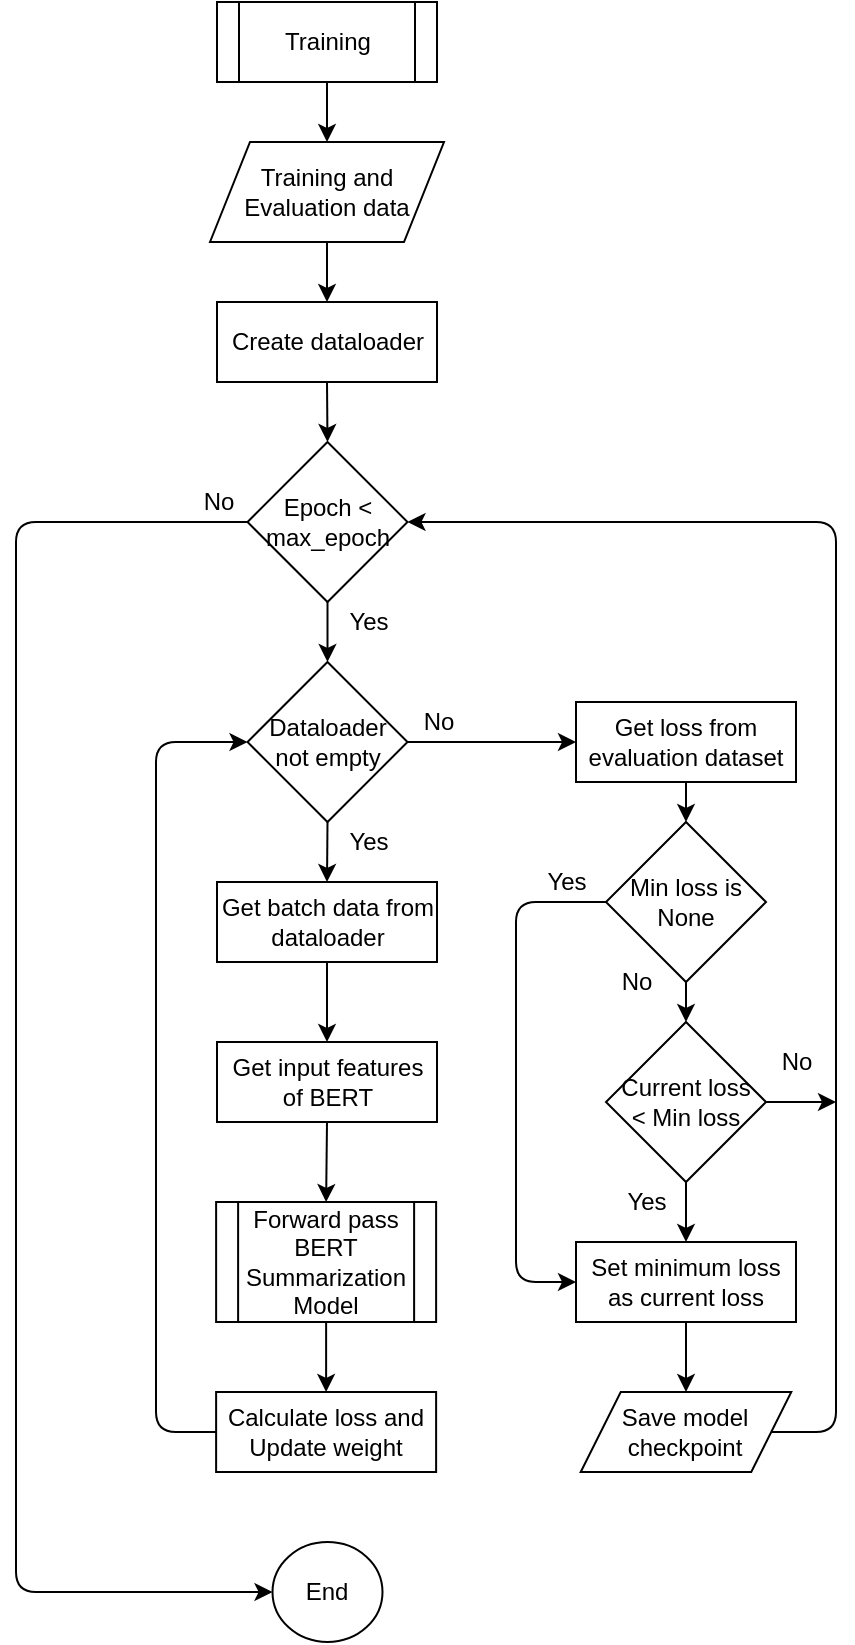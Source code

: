 <mxfile version="14.6.13" type="device"><diagram id="GdDiYdKPRPro1WGk7LNe" name="Page-1"><mxGraphModel dx="1094" dy="1737" grid="1" gridSize="10" guides="1" tooltips="1" connect="1" arrows="1" fold="1" page="1" pageScale="1" pageWidth="850" pageHeight="1100" math="0" shadow="0"><root><mxCell id="0"/><mxCell id="1" parent="0"/><mxCell id="CD8m-pxwLRUNt6zPEquW-1" value="End" style="ellipse;whiteSpace=wrap;html=1;" parent="1" vertex="1"><mxGeometry x="348.25" y="660" width="55" height="50" as="geometry"/></mxCell><mxCell id="q0VQJFVn0lSqhRk7mwrw-2" value="Create dataloader" style="rounded=0;whiteSpace=wrap;html=1;" parent="1" vertex="1"><mxGeometry x="320.5" y="40" width="110" height="40" as="geometry"/></mxCell><mxCell id="q0VQJFVn0lSqhRk7mwrw-3" value="Epoch &amp;lt; max_epoch" style="rhombus;whiteSpace=wrap;html=1;" parent="1" vertex="1"><mxGeometry x="335.75" y="110" width="80" height="80" as="geometry"/></mxCell><mxCell id="q0VQJFVn0lSqhRk7mwrw-4" value="Dataloader not empty" style="rhombus;whiteSpace=wrap;html=1;" parent="1" vertex="1"><mxGeometry x="335.75" y="220" width="80" height="80" as="geometry"/></mxCell><mxCell id="q0VQJFVn0lSqhRk7mwrw-5" value="Training" style="shape=process;whiteSpace=wrap;html=1;backgroundOutline=1;" parent="1" vertex="1"><mxGeometry x="320.5" y="-110" width="110" height="40" as="geometry"/></mxCell><mxCell id="q0VQJFVn0lSqhRk7mwrw-9" value="Get loss from evaluation dataset" style="rounded=0;whiteSpace=wrap;html=1;" parent="1" vertex="1"><mxGeometry x="500" y="240" width="110" height="40" as="geometry"/></mxCell><mxCell id="q0VQJFVn0lSqhRk7mwrw-11" value="" style="endArrow=classic;html=1;exitX=0.5;exitY=1;exitDx=0;exitDy=0;entryX=0.5;entryY=0;entryDx=0;entryDy=0;" parent="1" source="q0VQJFVn0lSqhRk7mwrw-2" target="q0VQJFVn0lSqhRk7mwrw-3" edge="1"><mxGeometry width="50" height="50" relative="1" as="geometry"><mxPoint x="460" y="330" as="sourcePoint"/><mxPoint x="490" y="340" as="targetPoint"/></mxGeometry></mxCell><mxCell id="q0VQJFVn0lSqhRk7mwrw-12" value="" style="endArrow=classic;html=1;exitX=0.5;exitY=1;exitDx=0;exitDy=0;entryX=0.5;entryY=0;entryDx=0;entryDy=0;" parent="1" source="q0VQJFVn0lSqhRk7mwrw-3" target="q0VQJFVn0lSqhRk7mwrw-4" edge="1"><mxGeometry width="50" height="50" relative="1" as="geometry"><mxPoint x="424" y="500" as="sourcePoint"/><mxPoint x="500" y="530" as="targetPoint"/></mxGeometry></mxCell><mxCell id="q0VQJFVn0lSqhRk7mwrw-13" value="" style="endArrow=classic;html=1;exitX=0.5;exitY=1;exitDx=0;exitDy=0;entryX=0.5;entryY=0;entryDx=0;entryDy=0;" parent="1" source="q0VQJFVn0lSqhRk7mwrw-4" edge="1" target="l5eF_BMCJLUjr3tZpHGP-1"><mxGeometry width="50" height="50" relative="1" as="geometry"><mxPoint x="440" y="660" as="sourcePoint"/><mxPoint x="410" y="470" as="targetPoint"/></mxGeometry></mxCell><mxCell id="q0VQJFVn0lSqhRk7mwrw-16" value="Training and Evaluation data" style="shape=parallelogram;perimeter=parallelogramPerimeter;whiteSpace=wrap;html=1;fixedSize=1;" parent="1" vertex="1"><mxGeometry x="317" y="-40" width="117" height="50" as="geometry"/></mxCell><mxCell id="q0VQJFVn0lSqhRk7mwrw-17" value="" style="endArrow=classic;html=1;exitX=0.5;exitY=1;exitDx=0;exitDy=0;entryX=0.5;entryY=0;entryDx=0;entryDy=0;" parent="1" source="q0VQJFVn0lSqhRk7mwrw-5" target="q0VQJFVn0lSqhRk7mwrw-16" edge="1"><mxGeometry width="50" height="50" relative="1" as="geometry"><mxPoint x="530" y="40" as="sourcePoint"/><mxPoint x="580" y="-10" as="targetPoint"/></mxGeometry></mxCell><mxCell id="q0VQJFVn0lSqhRk7mwrw-18" value="" style="endArrow=classic;html=1;exitX=0.5;exitY=1;exitDx=0;exitDy=0;entryX=0.5;entryY=0;entryDx=0;entryDy=0;" parent="1" source="q0VQJFVn0lSqhRk7mwrw-16" target="q0VQJFVn0lSqhRk7mwrw-2" edge="1"><mxGeometry width="50" height="50" relative="1" as="geometry"><mxPoint x="430.94" y="150.0" as="sourcePoint"/><mxPoint x="460" y="180" as="targetPoint"/></mxGeometry></mxCell><mxCell id="q0VQJFVn0lSqhRk7mwrw-19" value="" style="endArrow=classic;html=1;exitX=1;exitY=0.5;exitDx=0;exitDy=0;entryX=0;entryY=0.5;entryDx=0;entryDy=0;" parent="1" source="q0VQJFVn0lSqhRk7mwrw-4" target="q0VQJFVn0lSqhRk7mwrw-9" edge="1"><mxGeometry width="50" height="50" relative="1" as="geometry"><mxPoint x="550" y="590" as="sourcePoint"/><mxPoint x="560" y="620" as="targetPoint"/></mxGeometry></mxCell><mxCell id="q0VQJFVn0lSqhRk7mwrw-22" value="" style="endArrow=classic;html=1;exitX=0;exitY=0.5;exitDx=0;exitDy=0;entryX=0;entryY=0.5;entryDx=0;entryDy=0;" parent="1" source="q0VQJFVn0lSqhRk7mwrw-3" target="CD8m-pxwLRUNt6zPEquW-1" edge="1"><mxGeometry width="50" height="50" relative="1" as="geometry"><mxPoint x="360" y="460" as="sourcePoint"/><mxPoint x="170" y="970" as="targetPoint"/><Array as="points"><mxPoint x="220" y="150"/><mxPoint x="220" y="685"/></Array></mxGeometry></mxCell><mxCell id="q0VQJFVn0lSqhRk7mwrw-25" value="" style="endArrow=classic;html=1;entryX=0;entryY=0.5;entryDx=0;entryDy=0;exitX=0;exitY=0.5;exitDx=0;exitDy=0;" parent="1" source="l5eF_BMCJLUjr3tZpHGP-6" target="q0VQJFVn0lSqhRk7mwrw-4" edge="1"><mxGeometry width="50" height="50" relative="1" as="geometry"><mxPoint x="300" y="1210" as="sourcePoint"/><mxPoint x="240" y="600" as="targetPoint"/><Array as="points"><mxPoint x="290" y="605"/><mxPoint x="290" y="260"/></Array></mxGeometry></mxCell><mxCell id="l5eF_BMCJLUjr3tZpHGP-1" value="Get batch data from dataloader" style="rounded=0;whiteSpace=wrap;html=1;" parent="1" vertex="1"><mxGeometry x="320.5" y="330" width="110" height="40" as="geometry"/></mxCell><mxCell id="l5eF_BMCJLUjr3tZpHGP-2" value="Get input features of BERT" style="rounded=0;whiteSpace=wrap;html=1;" parent="1" vertex="1"><mxGeometry x="320.5" y="410" width="110" height="40" as="geometry"/></mxCell><mxCell id="l5eF_BMCJLUjr3tZpHGP-4" value="" style="endArrow=classic;html=1;exitX=0.5;exitY=1;exitDx=0;exitDy=0;entryX=0.5;entryY=0;entryDx=0;entryDy=0;" parent="1" source="l5eF_BMCJLUjr3tZpHGP-1" target="l5eF_BMCJLUjr3tZpHGP-2" edge="1"><mxGeometry width="50" height="50" relative="1" as="geometry"><mxPoint x="410.5" y="820" as="sourcePoint"/><mxPoint x="460" y="850" as="targetPoint"/></mxGeometry></mxCell><mxCell id="l5eF_BMCJLUjr3tZpHGP-5" value="" style="endArrow=classic;html=1;exitX=0.5;exitY=1;exitDx=0;exitDy=0;entryX=0.5;entryY=0;entryDx=0;entryDy=0;" parent="1" source="l5eF_BMCJLUjr3tZpHGP-2" target="0V1PmQbm5mqbve2PhAs4-14" edge="1"><mxGeometry width="50" height="50" relative="1" as="geometry"><mxPoint x="400.94" y="960" as="sourcePoint"/><mxPoint x="400" y="470" as="targetPoint"/></mxGeometry></mxCell><mxCell id="l5eF_BMCJLUjr3tZpHGP-6" value="Calculate loss and Update weight" style="rounded=0;whiteSpace=wrap;html=1;" parent="1" vertex="1"><mxGeometry x="320.06" y="585" width="110" height="40" as="geometry"/></mxCell><mxCell id="l5eF_BMCJLUjr3tZpHGP-7" value="" style="endArrow=classic;html=1;entryX=0.5;entryY=0;entryDx=0;entryDy=0;exitX=0.5;exitY=1;exitDx=0;exitDy=0;" parent="1" source="0V1PmQbm5mqbve2PhAs4-14" target="l5eF_BMCJLUjr3tZpHGP-6" edge="1"><mxGeometry width="50" height="50" relative="1" as="geometry"><mxPoint x="390" y="560" as="sourcePoint"/><mxPoint x="470" y="1160" as="targetPoint"/></mxGeometry></mxCell><mxCell id="l5eF_BMCJLUjr3tZpHGP-9" value="Min loss is None" style="rhombus;whiteSpace=wrap;html=1;" parent="1" vertex="1"><mxGeometry x="515" y="300" width="80" height="80" as="geometry"/></mxCell><mxCell id="l5eF_BMCJLUjr3tZpHGP-11" value="Set minimum loss as current loss" style="rounded=0;whiteSpace=wrap;html=1;" parent="1" vertex="1"><mxGeometry x="500" y="510" width="110" height="40" as="geometry"/></mxCell><mxCell id="l5eF_BMCJLUjr3tZpHGP-14" value="" style="endArrow=classic;html=1;exitX=0.5;exitY=1;exitDx=0;exitDy=0;entryX=0.5;entryY=0;entryDx=0;entryDy=0;" parent="1" source="q0VQJFVn0lSqhRk7mwrw-9" target="l5eF_BMCJLUjr3tZpHGP-9" edge="1"><mxGeometry width="50" height="50" relative="1" as="geometry"><mxPoint x="782.5" y="650" as="sourcePoint"/><mxPoint x="832" y="730" as="targetPoint"/></mxGeometry></mxCell><mxCell id="l5eF_BMCJLUjr3tZpHGP-16" value="Current loss &lt;br&gt;&amp;lt; Min loss" style="rhombus;whiteSpace=wrap;html=1;" parent="1" vertex="1"><mxGeometry x="515" y="400" width="80" height="80" as="geometry"/></mxCell><mxCell id="l5eF_BMCJLUjr3tZpHGP-17" value="" style="endArrow=classic;html=1;entryX=0.5;entryY=0;entryDx=0;entryDy=0;exitX=0.5;exitY=1;exitDx=0;exitDy=0;" parent="1" source="l5eF_BMCJLUjr3tZpHGP-9" target="l5eF_BMCJLUjr3tZpHGP-16" edge="1"><mxGeometry width="50" height="50" relative="1" as="geometry"><mxPoint x="832" y="920" as="sourcePoint"/><mxPoint x="766.41" y="905" as="targetPoint"/></mxGeometry></mxCell><mxCell id="l5eF_BMCJLUjr3tZpHGP-19" value="" style="endArrow=classic;html=1;entryX=0.5;entryY=0;entryDx=0;entryDy=0;exitX=0.5;exitY=1;exitDx=0;exitDy=0;" parent="1" source="l5eF_BMCJLUjr3tZpHGP-16" target="l5eF_BMCJLUjr3tZpHGP-11" edge="1"><mxGeometry width="50" height="50" relative="1" as="geometry"><mxPoint x="766.5" y="1080" as="sourcePoint"/><mxPoint x="766.5" y="1160" as="targetPoint"/></mxGeometry></mxCell><mxCell id="l5eF_BMCJLUjr3tZpHGP-24" value="" style="endArrow=classic;html=1;exitX=1;exitY=0.5;exitDx=0;exitDy=0;entryX=1;entryY=0.5;entryDx=0;entryDy=0;" parent="1" source="l5eF_BMCJLUjr3tZpHGP-21" target="q0VQJFVn0lSqhRk7mwrw-3" edge="1"><mxGeometry width="50" height="50" relative="1" as="geometry"><mxPoint x="850.0" y="1150" as="sourcePoint"/><mxPoint x="850" y="440" as="targetPoint"/><Array as="points"><mxPoint x="630" y="605"/><mxPoint x="630" y="150"/></Array></mxGeometry></mxCell><mxCell id="l5eF_BMCJLUjr3tZpHGP-21" value="Save model checkpoint" style="shape=parallelogram;perimeter=parallelogramPerimeter;whiteSpace=wrap;html=1;fixedSize=1;" parent="1" vertex="1"><mxGeometry x="502.36" y="585.0" width="105.28" height="40" as="geometry"/></mxCell><mxCell id="0V1PmQbm5mqbve2PhAs4-2" value="" style="endArrow=classic;html=1;exitX=0;exitY=0.5;exitDx=0;exitDy=0;entryX=0;entryY=0.5;entryDx=0;entryDy=0;" edge="1" parent="1" source="l5eF_BMCJLUjr3tZpHGP-9" target="l5eF_BMCJLUjr3tZpHGP-11"><mxGeometry width="50" height="50" relative="1" as="geometry"><mxPoint x="460" y="370" as="sourcePoint"/><mxPoint x="470" y="540" as="targetPoint"/><Array as="points"><mxPoint x="470" y="340"/><mxPoint x="470" y="530"/></Array></mxGeometry></mxCell><mxCell id="0V1PmQbm5mqbve2PhAs4-3" value="" style="endArrow=classic;html=1;exitX=1;exitY=0.5;exitDx=0;exitDy=0;" edge="1" parent="1" source="l5eF_BMCJLUjr3tZpHGP-16"><mxGeometry width="50" height="50" relative="1" as="geometry"><mxPoint x="590" y="500" as="sourcePoint"/><mxPoint x="630" y="440" as="targetPoint"/></mxGeometry></mxCell><mxCell id="0V1PmQbm5mqbve2PhAs4-4" value="" style="endArrow=classic;html=1;entryX=0.5;entryY=0;entryDx=0;entryDy=0;exitX=0.5;exitY=1;exitDx=0;exitDy=0;" edge="1" parent="1" source="l5eF_BMCJLUjr3tZpHGP-11" target="l5eF_BMCJLUjr3tZpHGP-21"><mxGeometry width="50" height="50" relative="1" as="geometry"><mxPoint x="570" y="560" as="sourcePoint"/><mxPoint x="570" y="590" as="targetPoint"/></mxGeometry></mxCell><mxCell id="0V1PmQbm5mqbve2PhAs4-6" value="No" style="text;html=1;align=center;verticalAlign=middle;resizable=0;points=[];autosize=1;strokeColor=none;" vertex="1" parent="1"><mxGeometry x="305.75" y="130" width="30" height="20" as="geometry"/></mxCell><mxCell id="0V1PmQbm5mqbve2PhAs4-7" value="Yes" style="text;html=1;align=center;verticalAlign=middle;resizable=0;points=[];autosize=1;strokeColor=none;" vertex="1" parent="1"><mxGeometry x="375.75" y="190" width="40" height="20" as="geometry"/></mxCell><mxCell id="0V1PmQbm5mqbve2PhAs4-8" value="No" style="text;html=1;align=center;verticalAlign=middle;resizable=0;points=[];autosize=1;strokeColor=none;" vertex="1" parent="1"><mxGeometry x="415.75" y="240" width="30" height="20" as="geometry"/></mxCell><mxCell id="0V1PmQbm5mqbve2PhAs4-9" value="Yes" style="text;html=1;align=center;verticalAlign=middle;resizable=0;points=[];autosize=1;strokeColor=none;" vertex="1" parent="1"><mxGeometry x="375.75" y="300" width="40" height="20" as="geometry"/></mxCell><mxCell id="0V1PmQbm5mqbve2PhAs4-10" value="Yes" style="text;html=1;align=center;verticalAlign=middle;resizable=0;points=[];autosize=1;strokeColor=none;" vertex="1" parent="1"><mxGeometry x="475" y="320" width="40" height="20" as="geometry"/></mxCell><mxCell id="0V1PmQbm5mqbve2PhAs4-11" value="No" style="text;html=1;align=center;verticalAlign=middle;resizable=0;points=[];autosize=1;strokeColor=none;" vertex="1" parent="1"><mxGeometry x="515" y="370" width="30" height="20" as="geometry"/></mxCell><mxCell id="0V1PmQbm5mqbve2PhAs4-12" value="Yes" style="text;html=1;align=center;verticalAlign=middle;resizable=0;points=[];autosize=1;strokeColor=none;" vertex="1" parent="1"><mxGeometry x="515" y="480" width="40" height="20" as="geometry"/></mxCell><mxCell id="0V1PmQbm5mqbve2PhAs4-13" value="No" style="text;html=1;align=center;verticalAlign=middle;resizable=0;points=[];autosize=1;strokeColor=none;" vertex="1" parent="1"><mxGeometry x="595" y="410" width="30" height="20" as="geometry"/></mxCell><mxCell id="0V1PmQbm5mqbve2PhAs4-14" value="&lt;span&gt;Forward pass BERT Summarization Model&lt;/span&gt;" style="shape=process;whiteSpace=wrap;html=1;backgroundOutline=1;" vertex="1" parent="1"><mxGeometry x="320.06" y="490" width="110" height="60" as="geometry"/></mxCell></root></mxGraphModel></diagram></mxfile>